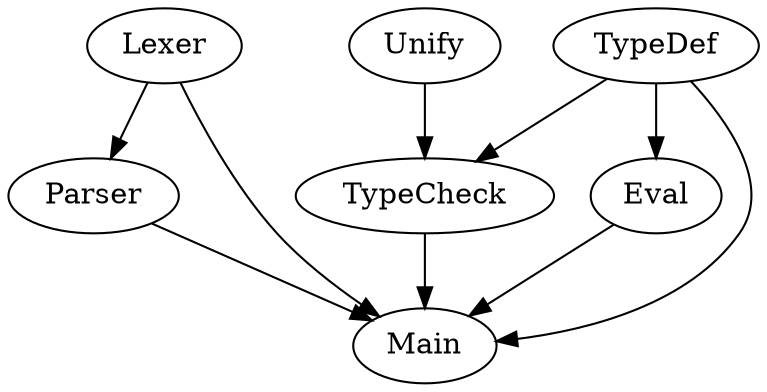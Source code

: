 
digraph IMPL {
        Lexer -> Parser;

        Unify -> TypeCheck;
        TypeDef -> {Eval,TypeCheck};

        {Lexer,Parser,TypeCheck,TypeDef,Eval} -> Main;
}
